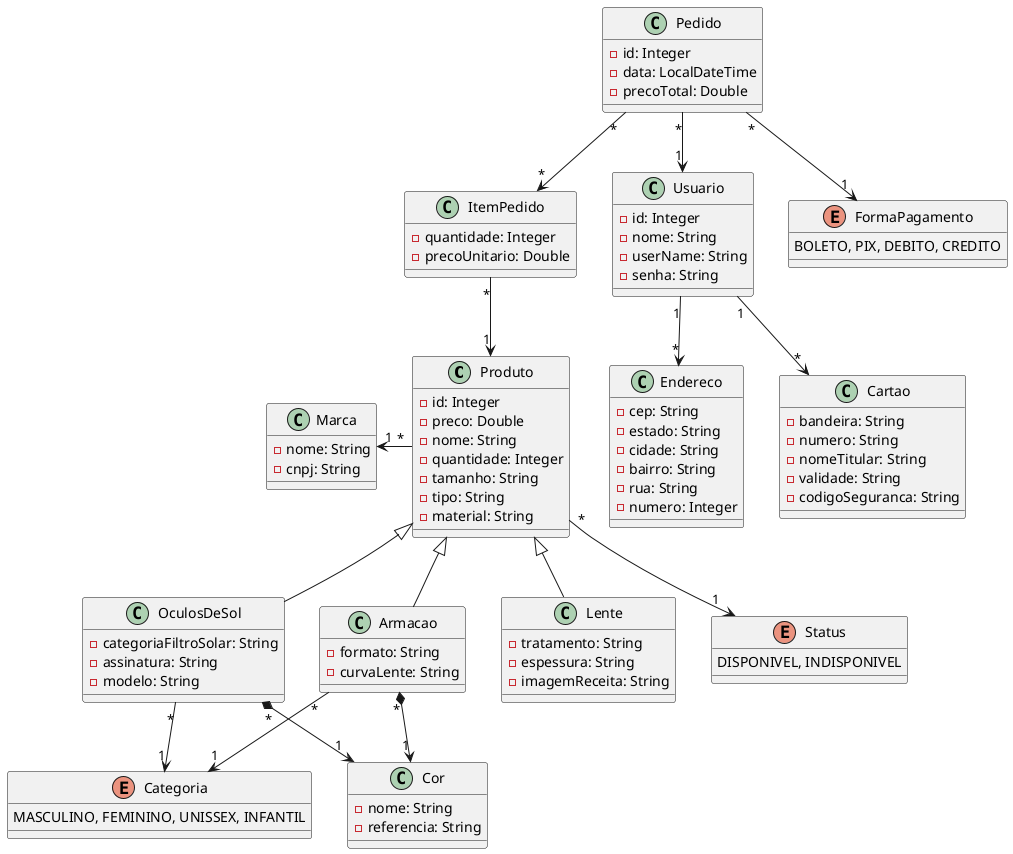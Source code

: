 @startuml
class Produto {
    - id: Integer
    - preco: Double
    - nome: String
    - quantidade: Integer
    - tamanho: String
    - tipo: String
    - material: String
}

class OculosDeSol extends Produto {
    - categoriaFiltroSolar: String
    - assinatura: String
    - modelo: String
}

class Armacao extends Produto {
    - formato: String
    - curvaLente: String
}

class Lente extends Produto{
    - tratamento: String
    - espessura: String
    - imagemReceita: String
}

class Pedido {
    - id: Integer
    - data: LocalDateTime
    - precoTotal: Double
}

class ItemPedido {
    - quantidade: Integer
    - precoUnitario: Double
}

class Usuario {
    - id: Integer
    - nome: String
    - userName: String
    - senha: String
}

class Endereco {
    - cep: String
    - estado: String
    - cidade: String
    - bairro: String
    - rua: String
    - numero: Integer
}

enum FormaPagamento {
    BOLETO, PIX, DEBITO, CREDITO
}

enum Categoria {
    MASCULINO, FEMININO, UNISSEX, INFANTIL
}

enum Status {
    DISPONIVEL, INDISPONIVEL
}

class Cartao {
    - bandeira: String
    - numero: String
    - nomeTitular: String
    - validade: String
    - codigoSeguranca: String
}

class Cor {
    - nome: String
    - referencia: String
}

Class Marca { 
    - nome: String
    - cnpj: String
}

Armacao     "*" *--> "1" Cor
Armacao     "*"  --> "1" Categoria

Produto     "*" -left-> "1"  Marca
Produto     "*" --> "1"  Status

OculosDeSol "*" *--> "1" Cor
OculosDeSol "*"  --> "1" Categoria

Pedido      "*" --> "1"  Usuario
Pedido      "*" --> "*"  ItemPedido
Pedido      "*" --> "1"  FormaPagamento

ItemPedido  "*" --> "1"  Produto

Usuario     "1" --> "*"  Endereco
Usuario     "1" --> "*"  Cartao
@enduml
